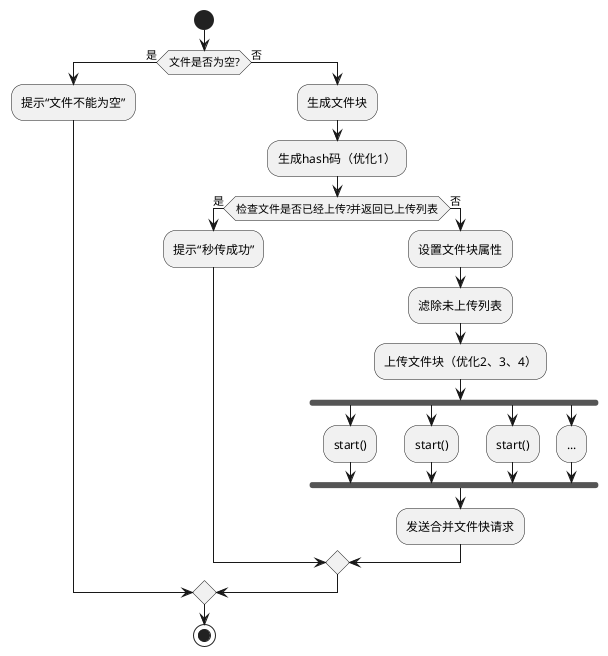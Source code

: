 @startuml 上传文件
start
if (文件是否为空?) then (是)
  :提示“文件不能为空”;
else (否)
  :生成文件块;
  :生成hash码（优化1）;
  if (检查文件是否已经上传?并返回已上传列表) then (是)
    :提示“秒传成功”;
  else (否)
    :设置文件块属性;
    :滤除未上传列表;
    :上传文件块（优化2、3、4）;
    fork
      :start();
    fork again
      :start();
    fork again
      :start();
    fork again
      :...;  
    end fork
    :发送合并文件快请求;
  endif
endif
stop
@enduml
